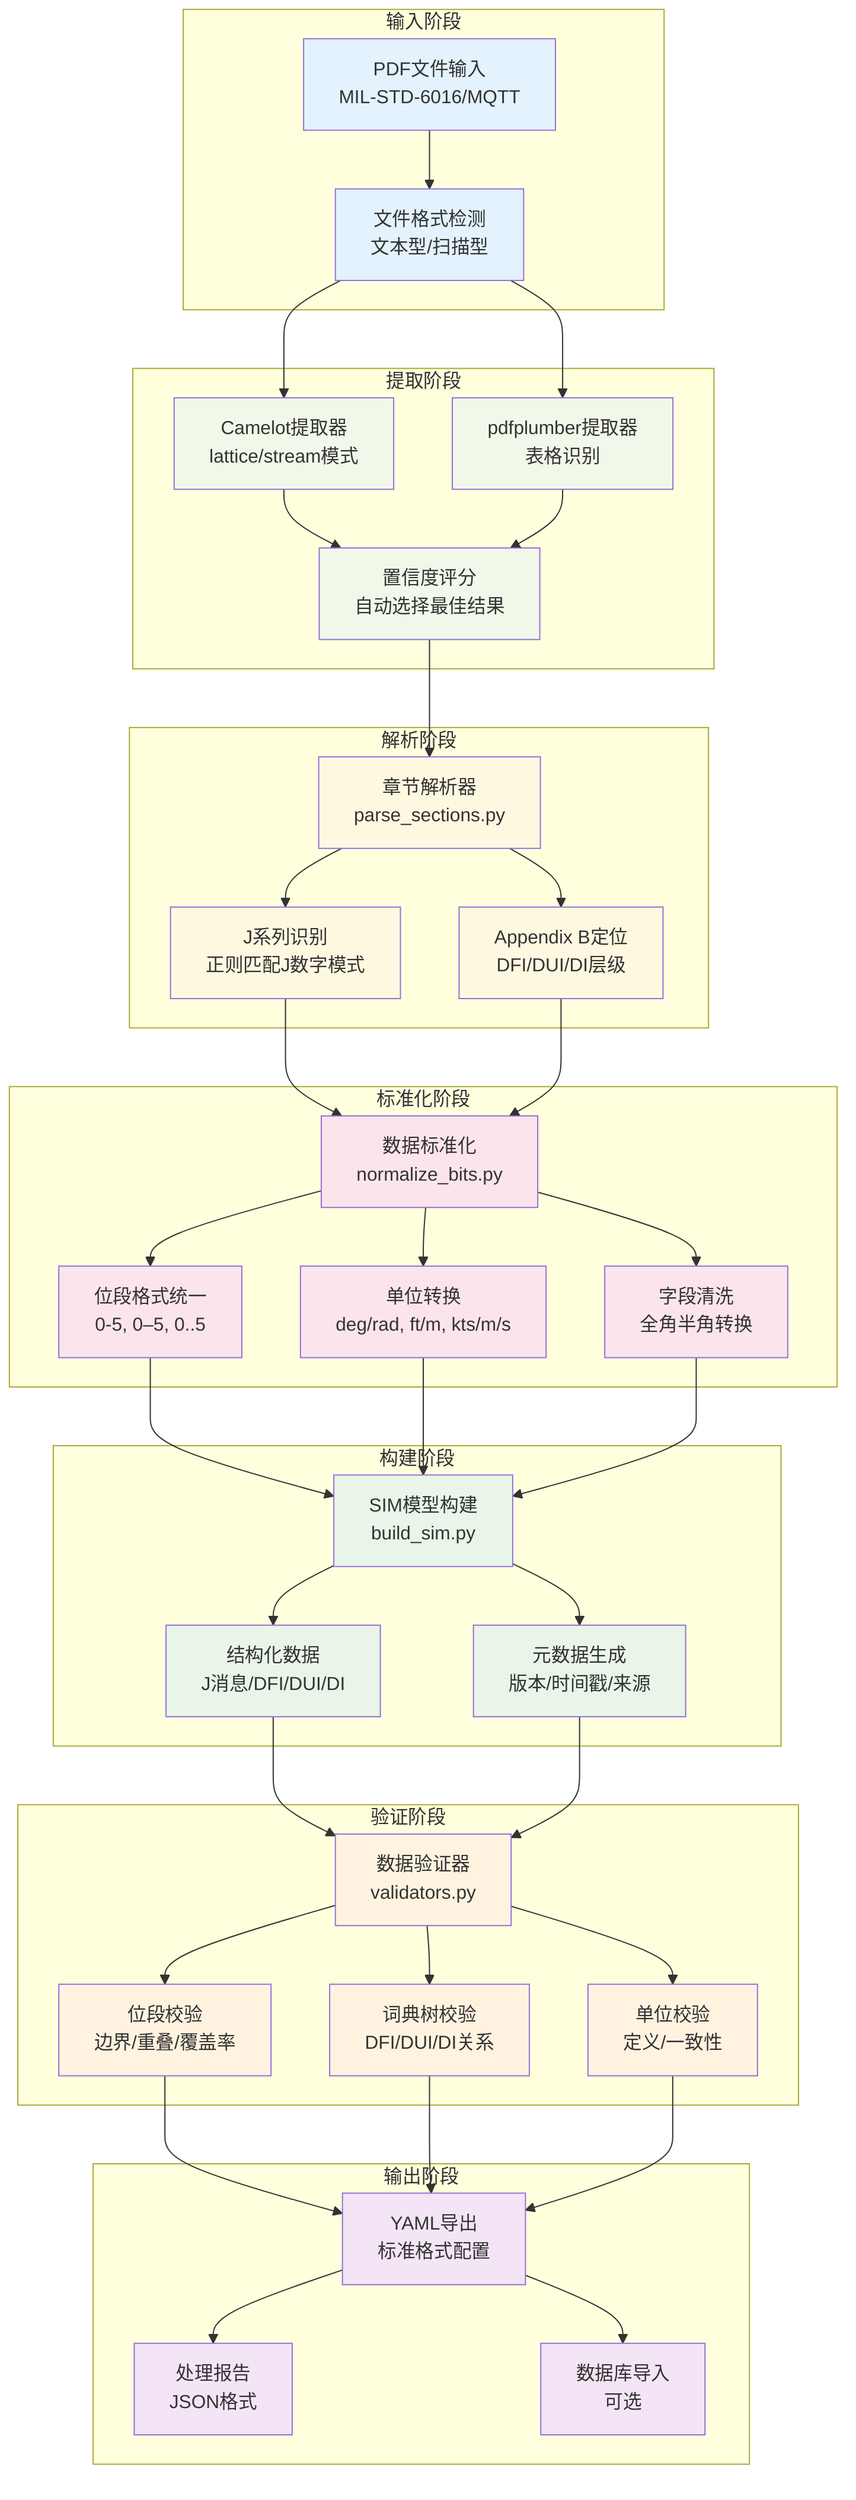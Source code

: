 graph TD
    %% PDF处理流水线详细图
    
    subgraph "输入阶段"
        PDF_FILE[PDF文件输入<br/>MIL-STD-6016/MQTT]
        FILE_DETECT[文件格式检测<br/>文本型/扫描型]
    end
    
    subgraph "提取阶段"
        CAMELOT[Camelot提取器<br/>lattice/stream模式]
        PDFPLUMBER[pdfplumber提取器<br/>表格识别]
        CONFIDENCE[置信度评分<br/>自动选择最佳结果]
    end
    
    subgraph "解析阶段"
        SECTION_PARSE[章节解析器<br/>parse_sections.py]
        J_SERIES[J系列识别<br/>正则匹配J数字模式]
        APPENDIX_B[Appendix B定位<br/>DFI/DUI/DI层级]
    end
    
    subgraph "标准化阶段"
        NORMALIZE[数据标准化<br/>normalize_bits.py]
        BIT_FORMAT[位段格式统一<br/>0-5, 0–5, 0..5]
        UNIT_CONV[单位转换<br/>deg/rad, ft/m, kts/m/s]
        FIELD_CLEAN[字段清洗<br/>全角半角转换]
    end
    
    subgraph "构建阶段"
        SIM_BUILD[SIM模型构建<br/>build_sim.py]
        STRUCTURE[结构化数据<br/>J消息/DFI/DUI/DI]
        METADATA[元数据生成<br/>版本/时间戳/来源]
    end
    
    subgraph "验证阶段"
        VALIDATOR[数据验证器<br/>validators.py]
        BIT_CHECK[位段校验<br/>边界/重叠/覆盖率]
        TREE_CHECK[词典树校验<br/>DFI/DUI/DI关系]
        UNIT_CHECK[单位校验<br/>定义/一致性]
    end
    
    subgraph "输出阶段"
        YAML_EXPORT[YAML导出<br/>标准格式配置]
        REPORT[处理报告<br/>JSON格式]
        DB_IMPORT[数据库导入<br/>可选]
    end
    
    %% 流程连接
    PDF_FILE --> FILE_DETECT
    FILE_DETECT --> CAMELOT
    FILE_DETECT --> PDFPLUMBER
    CAMELOT --> CONFIDENCE
    PDFPLUMBER --> CONFIDENCE
    
    CONFIDENCE --> SECTION_PARSE
    SECTION_PARSE --> J_SERIES
    SECTION_PARSE --> APPENDIX_B
    
    J_SERIES --> NORMALIZE
    APPENDIX_B --> NORMALIZE
    NORMALIZE --> BIT_FORMAT
    NORMALIZE --> UNIT_CONV
    NORMALIZE --> FIELD_CLEAN
    
    BIT_FORMAT --> SIM_BUILD
    UNIT_CONV --> SIM_BUILD
    FIELD_CLEAN --> SIM_BUILD
    SIM_BUILD --> STRUCTURE
    SIM_BUILD --> METADATA
    
    STRUCTURE --> VALIDATOR
    METADATA --> VALIDATOR
    VALIDATOR --> BIT_CHECK
    VALIDATOR --> TREE_CHECK
    VALIDATOR --> UNIT_CHECK
    
    BIT_CHECK --> YAML_EXPORT
    TREE_CHECK --> YAML_EXPORT
    UNIT_CHECK --> YAML_EXPORT
    YAML_EXPORT --> REPORT
    YAML_EXPORT --> DB_IMPORT
    
    %% 样式
    classDef input fill:#e3f2fd
    classDef extract fill:#f1f8e9
    classDef parse fill:#fff8e1
    classDef normalize fill:#fce4ec
    classDef build fill:#e8f5e8
    classDef validate fill:#fff3e0
    classDef output fill:#f3e5f5
    
    class PDF_FILE,FILE_DETECT input
    class CAMELOT,PDFPLUMBER,CONFIDENCE extract
    class SECTION_PARSE,J_SERIES,APPENDIX_B parse
    class NORMALIZE,BIT_FORMAT,UNIT_CONV,FIELD_CLEAN normalize
    class SIM_BUILD,STRUCTURE,METADATA build
    class VALIDATOR,BIT_CHECK,TREE_CHECK,UNIT_CHECK validate
    class YAML_EXPORT,REPORT,DB_IMPORT output